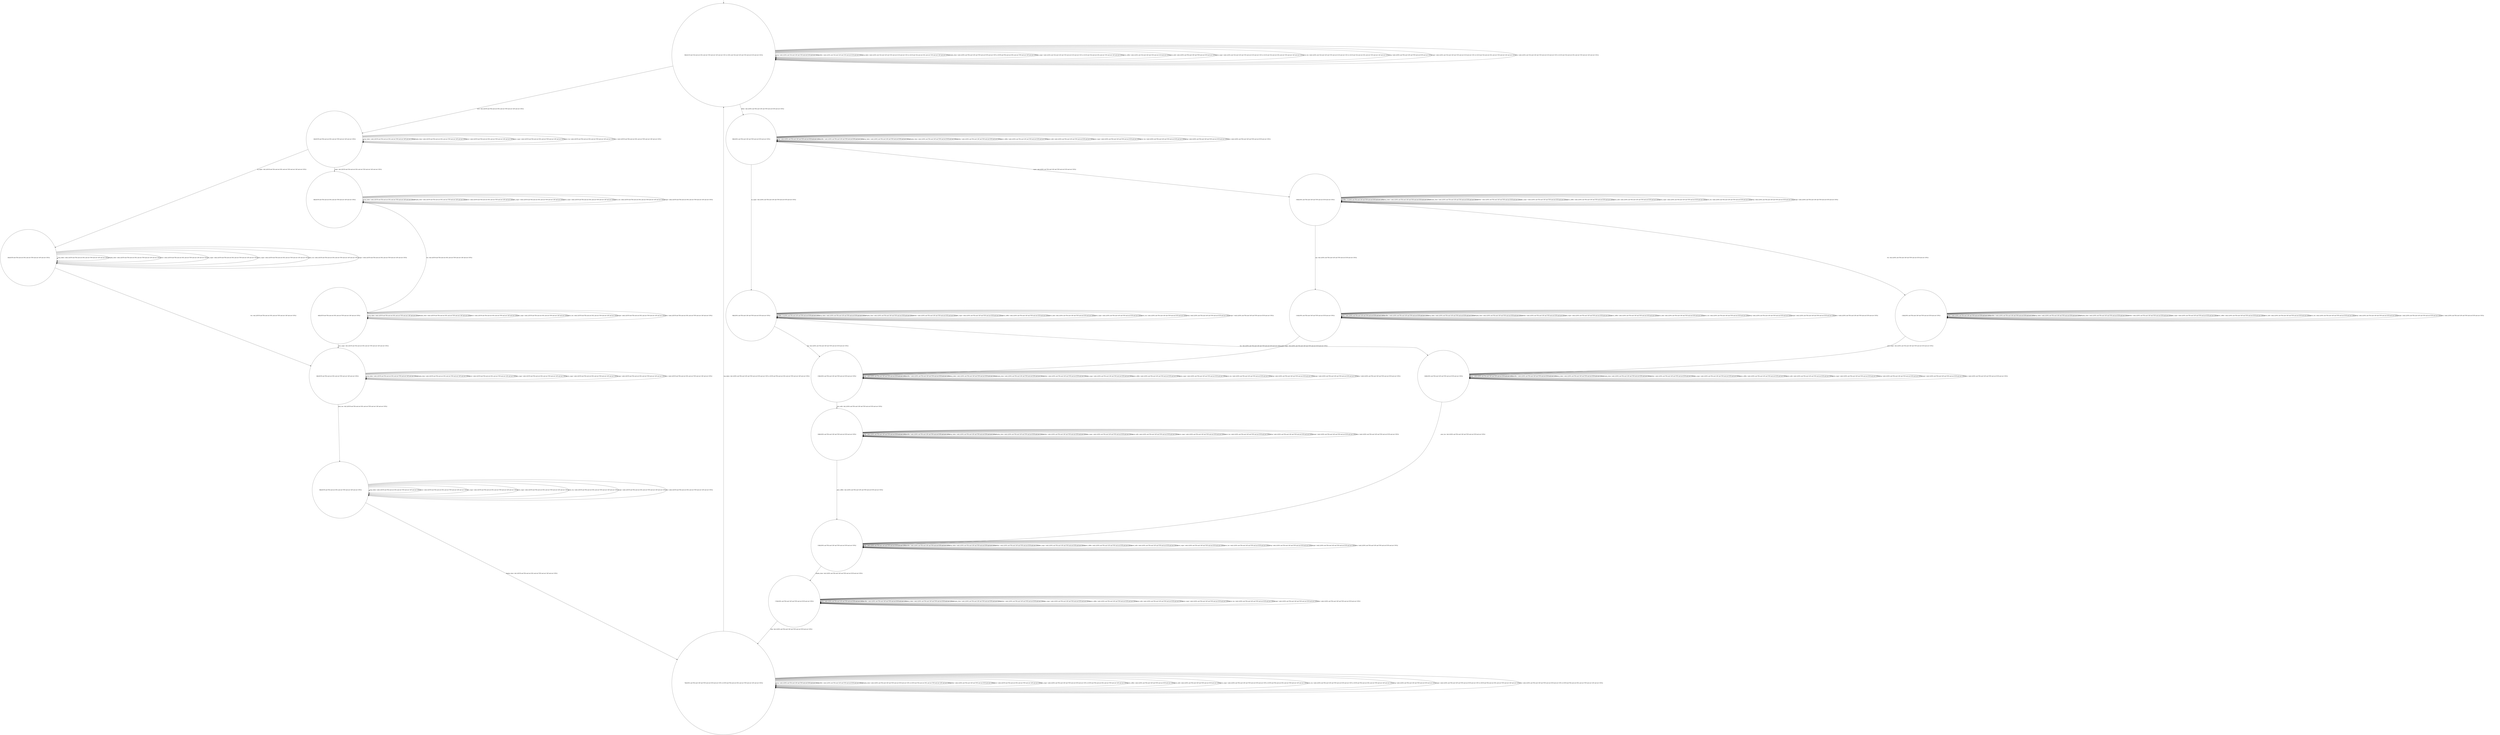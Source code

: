 digraph g {
	edge [lblstyle="above, sloped"];
	s0 [shape="circle" label="0@[((EUR and TEA and not DOL and not TON and not CAP and not COF) or (DOL and TEA and CAP and TON and not EUR and not COF))]"];
	s1 [shape="circle" label="1@[((EUR and TEA and not DOL and not TON and not CAP and not COF))]"];
	s2 [shape="circle" label="2@[((EUR and TEA and not DOL and not TON and not CAP and not COF))]"];
	s3 [shape="circle" label="3@[((EUR and TEA and not DOL and not TON and not CAP and not COF))]"];
	s4 [shape="circle" label="4@[((EUR and TEA and not DOL and not TON and not CAP and not COF))]"];
	s5 [shape="circle" label="5@[((EUR and TEA and not DOL and not TON and not CAP and not COF))]"];
	s6 [shape="circle" label="6@[((EUR and TEA and not DOL and not TON and not CAP and not COF))]"];
	s7 [shape="circle" label="7@[((DOL and TEA and CAP and TON and not EUR and not COF) or (EUR and TEA and not DOL and not TON and not CAP and not COF))]"];
	s8 [shape="circle" label="8@[((DOL and TEA and CAP and TON and not EUR and not COF))]"];
	s9 [shape="circle" label="9@[((DOL and TEA and CAP and TON and not EUR and not COF))]"];
	s10 [shape="circle" label="10@[((DOL and TEA and CAP and TON and not EUR and not COF))]"];
	s11 [shape="circle" label="11@[((DOL and TEA and CAP and TON and not EUR and not COF))]"];
	s12 [shape="circle" label="12@[((DOL and TEA and CAP and TON and not EUR and not COF))]"];
	s13 [shape="circle" label="13@[((DOL and TEA and CAP and TON and not EUR and not COF))]"];
	s14 [shape="circle" label="14@[((DOL and TEA and CAP and TON and not EUR and not COF))]"];
	s15 [shape="circle" label="15@[((DOL and TEA and CAP and TON and not EUR and not COF))]"];
	s16 [shape="circle" label="16@[((DOL and TEA and CAP and TON and not EUR and not COF))]"];
	s17 [shape="circle" label="17@[((DOL and TEA and CAP and TON and not EUR and not COF))]"];
	s0 -> s0 [label="cap / nok() [((DOL and TEA and CAP and TON and not EUR and not COF))]"];
	s0 -> s0 [label="coffee / nok() [((DOL and TEA and CAP and TON and not EUR and not COF))]"];
	s0 -> s0 [label="cup_taken / nok() [((DOL and TEA and CAP and TON and not EUR and not COF) or (EUR and TEA and not DOL and not TON and not CAP and not COF))]"];
	s0 -> s0 [label="display_done / nok() [((DOL and TEA and CAP and TON and not EUR and not COF) or (EUR and TEA and not DOL and not TON and not CAP and not COF))]"];
	s0 -> s8 [label="dollar / ok() [((DOL and TEA and CAP and TON and not EUR and not COF))]"];
	s0 -> s1 [label="euro / ok() [((EUR and TEA and not DOL and not TON and not CAP and not COF))]"];
	s0 -> s0 [label="no_sugar / nok() [((DOL and TEA and CAP and TON and not EUR and not COF) or (EUR and TEA and not DOL and not TON and not CAP and not COF))]"];
	s0 -> s0 [label="pour_coffee / nok() [((DOL and TEA and CAP and TON and not EUR and not COF))]"];
	s0 -> s0 [label="pour_milk / nok() [((DOL and TEA and CAP and TON and not EUR and not COF))]"];
	s0 -> s0 [label="pour_sugar / nok() [((DOL and TEA and CAP and TON and not EUR and not COF) or (EUR and TEA and not DOL and not TON and not CAP and not COF))]"];
	s0 -> s0 [label="pour_tea / nok() [((DOL and TEA and CAP and TON and not EUR and not COF) or (EUR and TEA and not DOL and not TON and not CAP and not COF))]"];
	s0 -> s0 [label="ring / nok() [((DOL and TEA and CAP and TON and not EUR and not COF))]"];
	s0 -> s0 [label="sugar / nok() [((DOL and TEA and CAP and TON and not EUR and not COF) or (EUR and TEA and not DOL and not TON and not CAP and not COF))]"];
	s0 -> s0 [label="tea / nok() [((DOL and TEA and CAP and TON and not EUR and not COF) or (EUR and TEA and not DOL and not TON and not CAP and not COF))]"];
	s1 -> s1 [label="cup_taken / nok() [((EUR and TEA and not DOL and not TON and not CAP and not COF))]"];
	s1 -> s1 [label="display_done / nok() [((EUR and TEA and not DOL and not TON and not CAP and not COF))]"];
	s1 -> s1 [label="euro / nok() [((EUR and TEA and not DOL and not TON and not CAP and not COF))]"];
	s1 -> s2 [label="no_sugar / ok() [((EUR and TEA and not DOL and not TON and not CAP and not COF))]"];
	s1 -> s1 [label="pour_sugar / nok() [((EUR and TEA and not DOL and not TON and not CAP and not COF))]"];
	s1 -> s1 [label="pour_tea / nok() [((EUR and TEA and not DOL and not TON and not CAP and not COF))]"];
	s1 -> s3 [label="sugar / ok() [((EUR and TEA and not DOL and not TON and not CAP and not COF))]"];
	s1 -> s1 [label="tea / nok() [((EUR and TEA and not DOL and not TON and not CAP and not COF))]"];
	s2 -> s2 [label="cup_taken / nok() [((EUR and TEA and not DOL and not TON and not CAP and not COF))]"];
	s2 -> s2 [label="display_done / nok() [((EUR and TEA and not DOL and not TON and not CAP and not COF))]"];
	s2 -> s2 [label="euro / nok() [((EUR and TEA and not DOL and not TON and not CAP and not COF))]"];
	s2 -> s2 [label="no_sugar / nok() [((EUR and TEA and not DOL and not TON and not CAP and not COF))]"];
	s2 -> s2 [label="pour_sugar / nok() [((EUR and TEA and not DOL and not TON and not CAP and not COF))]"];
	s2 -> s2 [label="pour_tea / nok() [((EUR and TEA and not DOL and not TON and not CAP and not COF))]"];
	s2 -> s2 [label="sugar / void() [((EUR and TEA and not DOL and not TON and not CAP and not COF))]"];
	s2 -> s5 [label="tea / ok() [((EUR and TEA and not DOL and not TON and not CAP and not COF))]"];
	s3 -> s3 [label="cup_taken / nok() [((EUR and TEA and not DOL and not TON and not CAP and not COF))]"];
	s3 -> s3 [label="display_done / nok() [((EUR and TEA and not DOL and not TON and not CAP and not COF))]"];
	s3 -> s3 [label="euro / nok() [((EUR and TEA and not DOL and not TON and not CAP and not COF))]"];
	s3 -> s3 [label="no_sugar / void() [((EUR and TEA and not DOL and not TON and not CAP and not COF))]"];
	s3 -> s3 [label="pour_sugar / nok() [((EUR and TEA and not DOL and not TON and not CAP and not COF))]"];
	s3 -> s3 [label="pour_tea / nok() [((EUR and TEA and not DOL and not TON and not CAP and not COF))]"];
	s3 -> s3 [label="sugar / nok() [((EUR and TEA and not DOL and not TON and not CAP and not COF))]"];
	s3 -> s4 [label="tea / ok() [((EUR and TEA and not DOL and not TON and not CAP and not COF))]"];
	s4 -> s4 [label="cup_taken / nok() [((EUR and TEA and not DOL and not TON and not CAP and not COF))]"];
	s4 -> s4 [label="display_done / nok() [((EUR and TEA and not DOL and not TON and not CAP and not COF))]"];
	s4 -> s4 [label="euro / nok() [((EUR and TEA and not DOL and not TON and not CAP and not COF))]"];
	s4 -> s4 [label="no_sugar / nok() [((EUR and TEA and not DOL and not TON and not CAP and not COF))]"];
	s4 -> s5 [label="pour_sugar / ok() [((EUR and TEA and not DOL and not TON and not CAP and not COF))]"];
	s4 -> s4 [label="pour_tea / nok() [((EUR and TEA and not DOL and not TON and not CAP and not COF))]"];
	s4 -> s4 [label="sugar / nok() [((EUR and TEA and not DOL and not TON and not CAP and not COF))]"];
	s4 -> s4 [label="tea / nok() [((EUR and TEA and not DOL and not TON and not CAP and not COF))]"];
	s5 -> s5 [label="cup_taken / nok() [((EUR and TEA and not DOL and not TON and not CAP and not COF))]"];
	s5 -> s5 [label="display_done / nok() [((EUR and TEA and not DOL and not TON and not CAP and not COF))]"];
	s5 -> s5 [label="euro / nok() [((EUR and TEA and not DOL and not TON and not CAP and not COF))]"];
	s5 -> s5 [label="no_sugar / nok() [((EUR and TEA and not DOL and not TON and not CAP and not COF))]"];
	s5 -> s5 [label="pour_sugar / nok() [((EUR and TEA and not DOL and not TON and not CAP and not COF))]"];
	s5 -> s6 [label="pour_tea / ok() [((EUR and TEA and not DOL and not TON and not CAP and not COF))]"];
	s5 -> s5 [label="sugar / nok() [((EUR and TEA and not DOL and not TON and not CAP and not COF))]"];
	s5 -> s5 [label="tea / nok() [((EUR and TEA and not DOL and not TON and not CAP and not COF))]"];
	s6 -> s6 [label="cup_taken / nok() [((EUR and TEA and not DOL and not TON and not CAP and not COF))]"];
	s6 -> s7 [label="display_done / ok() [((EUR and TEA and not DOL and not TON and not CAP and not COF))]"];
	s6 -> s6 [label="euro / nok() [((EUR and TEA and not DOL and not TON and not CAP and not COF))]"];
	s6 -> s6 [label="no_sugar / nok() [((EUR and TEA and not DOL and not TON and not CAP and not COF))]"];
	s6 -> s6 [label="pour_sugar / nok() [((EUR and TEA and not DOL and not TON and not CAP and not COF))]"];
	s6 -> s6 [label="pour_tea / nok() [((EUR and TEA and not DOL and not TON and not CAP and not COF))]"];
	s6 -> s6 [label="sugar / nok() [((EUR and TEA and not DOL and not TON and not CAP and not COF))]"];
	s6 -> s6 [label="tea / nok() [((EUR and TEA and not DOL and not TON and not CAP and not COF))]"];
	s7 -> s7 [label="cap / nok() [((DOL and TEA and CAP and TON and not EUR and not COF))]"];
	s7 -> s7 [label="coffee / nok() [((DOL and TEA and CAP and TON and not EUR and not COF))]"];
	s7 -> s0 [label="cup_taken / ok() [((DOL and TEA and CAP and TON and not EUR and not COF) or (EUR and TEA and not DOL and not TON and not CAP and not COF))]"];
	s7 -> s7 [label="display_done / nok() [((DOL and TEA and CAP and TON and not EUR and not COF) or (EUR and TEA and not DOL and not TON and not CAP and not COF))]"];
	s7 -> s7 [label="dollar / nok() [((DOL and TEA and CAP and TON and not EUR and not COF))]"];
	s7 -> s7 [label="euro / nok() [((EUR and TEA and not DOL and not TON and not CAP and not COF))]"];
	s7 -> s7 [label="no_sugar / nok() [((DOL and TEA and CAP and TON and not EUR and not COF) or (EUR and TEA and not DOL and not TON and not CAP and not COF))]"];
	s7 -> s7 [label="pour_coffee / nok() [((DOL and TEA and CAP and TON and not EUR and not COF))]"];
	s7 -> s7 [label="pour_milk / nok() [((DOL and TEA and CAP and TON and not EUR and not COF))]"];
	s7 -> s7 [label="pour_sugar / nok() [((DOL and TEA and CAP and TON and not EUR and not COF) or (EUR and TEA and not DOL and not TON and not CAP and not COF))]"];
	s7 -> s7 [label="pour_tea / nok() [((DOL and TEA and CAP and TON and not EUR and not COF) or (EUR and TEA and not DOL and not TON and not CAP and not COF))]"];
	s7 -> s7 [label="ring / nok() [((DOL and TEA and CAP and TON and not EUR and not COF))]"];
	s7 -> s7 [label="sugar / nok() [((DOL and TEA and CAP and TON and not EUR and not COF) or (EUR and TEA and not DOL and not TON and not CAP and not COF))]"];
	s7 -> s7 [label="tea / nok() [((DOL and TEA and CAP and TON and not EUR and not COF) or (EUR and TEA and not DOL and not TON and not CAP and not COF))]"];
	s8 -> s8 [label="cap / nok() [((DOL and TEA and CAP and TON and not EUR and not COF))]"];
	s8 -> s8 [label="coffee / nok() [((DOL and TEA and CAP and TON and not EUR and not COF))]"];
	s8 -> s8 [label="cup_taken / nok() [((DOL and TEA and CAP and TON and not EUR and not COF))]"];
	s8 -> s8 [label="display_done / nok() [((DOL and TEA and CAP and TON and not EUR and not COF))]"];
	s8 -> s8 [label="dollar / nok() [((DOL and TEA and CAP and TON and not EUR and not COF))]"];
	s8 -> s9 [label="no_sugar / ok() [((DOL and TEA and CAP and TON and not EUR and not COF))]"];
	s8 -> s8 [label="pour_coffee / nok() [((DOL and TEA and CAP and TON and not EUR and not COF))]"];
	s8 -> s8 [label="pour_milk / nok() [((DOL and TEA and CAP and TON and not EUR and not COF))]"];
	s8 -> s8 [label="pour_sugar / nok() [((DOL and TEA and CAP and TON and not EUR and not COF))]"];
	s8 -> s8 [label="pour_tea / nok() [((DOL and TEA and CAP and TON and not EUR and not COF))]"];
	s8 -> s8 [label="ring / nok() [((DOL and TEA and CAP and TON and not EUR and not COF))]"];
	s8 -> s10 [label="sugar / ok() [((DOL and TEA and CAP and TON and not EUR and not COF))]"];
	s8 -> s8 [label="tea / nok() [((DOL and TEA and CAP and TON and not EUR and not COF))]"];
	s9 -> s13 [label="cap / ok() [((DOL and TEA and CAP and TON and not EUR and not COF))]"];
	s9 -> s9 [label="coffee / Ω [((DOL and TEA and CAP and TON and not EUR and not COF))]"];
	s9 -> s9 [label="cup_taken / nok() [((DOL and TEA and CAP and TON and not EUR and not COF))]"];
	s9 -> s9 [label="display_done / nok() [((DOL and TEA and CAP and TON and not EUR and not COF))]"];
	s9 -> s9 [label="dollar / nok() [((DOL and TEA and CAP and TON and not EUR and not COF))]"];
	s9 -> s9 [label="no_sugar / nok() [((DOL and TEA and CAP and TON and not EUR and not COF))]"];
	s9 -> s9 [label="pour_coffee / nok() [((DOL and TEA and CAP and TON and not EUR and not COF))]"];
	s9 -> s9 [label="pour_milk / nok() [((DOL and TEA and CAP and TON and not EUR and not COF))]"];
	s9 -> s9 [label="pour_sugar / nok() [((DOL and TEA and CAP and TON and not EUR and not COF))]"];
	s9 -> s9 [label="pour_tea / nok() [((DOL and TEA and CAP and TON and not EUR and not COF))]"];
	s9 -> s9 [label="ring / nok() [((DOL and TEA and CAP and TON and not EUR and not COF))]"];
	s9 -> s9 [label="sugar / void() [((DOL and TEA and CAP and TON and not EUR and not COF))]"];
	s9 -> s14 [label="tea / ok() [((DOL and TEA and CAP and TON and not EUR and not COF))]"];
	s10 -> s11 [label="cap / ok() [((DOL and TEA and CAP and TON and not EUR and not COF))]"];
	s10 -> s10 [label="coffee / Ω [((DOL and TEA and CAP and TON and not EUR and not COF))]"];
	s10 -> s10 [label="cup_taken / nok() [((DOL and TEA and CAP and TON and not EUR and not COF))]"];
	s10 -> s10 [label="display_done / nok() [((DOL and TEA and CAP and TON and not EUR and not COF))]"];
	s10 -> s10 [label="dollar / nok() [((DOL and TEA and CAP and TON and not EUR and not COF))]"];
	s10 -> s10 [label="no_sugar / void() [((DOL and TEA and CAP and TON and not EUR and not COF))]"];
	s10 -> s10 [label="pour_coffee / nok() [((DOL and TEA and CAP and TON and not EUR and not COF))]"];
	s10 -> s10 [label="pour_milk / nok() [((DOL and TEA and CAP and TON and not EUR and not COF))]"];
	s10 -> s10 [label="pour_sugar / nok() [((DOL and TEA and CAP and TON and not EUR and not COF))]"];
	s10 -> s10 [label="pour_tea / nok() [((DOL and TEA and CAP and TON and not EUR and not COF))]"];
	s10 -> s10 [label="ring / nok() [((DOL and TEA and CAP and TON and not EUR and not COF))]"];
	s10 -> s10 [label="sugar / nok() [((DOL and TEA and CAP and TON and not EUR and not COF))]"];
	s10 -> s12 [label="tea / ok() [((DOL and TEA and CAP and TON and not EUR and not COF))]"];
	s11 -> s11 [label="cap / nok() [((DOL and TEA and CAP and TON and not EUR and not COF))]"];
	s11 -> s11 [label="coffee / void() [((DOL and TEA and CAP and TON and not EUR and not COF))]"];
	s11 -> s11 [label="cup_taken / nok() [((DOL and TEA and CAP and TON and not EUR and not COF))]"];
	s11 -> s11 [label="display_done / nok() [((DOL and TEA and CAP and TON and not EUR and not COF))]"];
	s11 -> s11 [label="dollar / nok() [((DOL and TEA and CAP and TON and not EUR and not COF))]"];
	s11 -> s11 [label="no_sugar / nok() [((DOL and TEA and CAP and TON and not EUR and not COF))]"];
	s11 -> s11 [label="pour_coffee / nok() [((DOL and TEA and CAP and TON and not EUR and not COF))]"];
	s11 -> s11 [label="pour_milk / nok() [((DOL and TEA and CAP and TON and not EUR and not COF))]"];
	s11 -> s13 [label="pour_sugar / ok() [((DOL and TEA and CAP and TON and not EUR and not COF))]"];
	s11 -> s11 [label="pour_tea / nok() [((DOL and TEA and CAP and TON and not EUR and not COF))]"];
	s11 -> s11 [label="ring / nok() [((DOL and TEA and CAP and TON and not EUR and not COF))]"];
	s11 -> s11 [label="sugar / nok() [((DOL and TEA and CAP and TON and not EUR and not COF))]"];
	s11 -> s11 [label="tea / void() [((DOL and TEA and CAP and TON and not EUR and not COF))]"];
	s12 -> s12 [label="cap / void() [((DOL and TEA and CAP and TON and not EUR and not COF))]"];
	s12 -> s12 [label="coffee / void() [((DOL and TEA and CAP and TON and not EUR and not COF))]"];
	s12 -> s12 [label="cup_taken / nok() [((DOL and TEA and CAP and TON and not EUR and not COF))]"];
	s12 -> s12 [label="display_done / nok() [((DOL and TEA and CAP and TON and not EUR and not COF))]"];
	s12 -> s12 [label="dollar / nok() [((DOL and TEA and CAP and TON and not EUR and not COF))]"];
	s12 -> s12 [label="no_sugar / nok() [((DOL and TEA and CAP and TON and not EUR and not COF))]"];
	s12 -> s12 [label="pour_coffee / nok() [((DOL and TEA and CAP and TON and not EUR and not COF))]"];
	s12 -> s12 [label="pour_milk / nok() [((DOL and TEA and CAP and TON and not EUR and not COF))]"];
	s12 -> s14 [label="pour_sugar / ok() [((DOL and TEA and CAP and TON and not EUR and not COF))]"];
	s12 -> s12 [label="pour_tea / nok() [((DOL and TEA and CAP and TON and not EUR and not COF))]"];
	s12 -> s12 [label="ring / nok() [((DOL and TEA and CAP and TON and not EUR and not COF))]"];
	s12 -> s12 [label="sugar / nok() [((DOL and TEA and CAP and TON and not EUR and not COF))]"];
	s12 -> s12 [label="tea / nok() [((DOL and TEA and CAP and TON and not EUR and not COF))]"];
	s13 -> s13 [label="cap / nok() [((DOL and TEA and CAP and TON and not EUR and not COF))]"];
	s13 -> s13 [label="coffee / void() [((DOL and TEA and CAP and TON and not EUR and not COF))]"];
	s13 -> s13 [label="cup_taken / nok() [((DOL and TEA and CAP and TON and not EUR and not COF))]"];
	s13 -> s13 [label="display_done / nok() [((DOL and TEA and CAP and TON and not EUR and not COF))]"];
	s13 -> s13 [label="dollar / nok() [((DOL and TEA and CAP and TON and not EUR and not COF))]"];
	s13 -> s13 [label="no_sugar / nok() [((DOL and TEA and CAP and TON and not EUR and not COF))]"];
	s13 -> s13 [label="pour_coffee / nok() [((DOL and TEA and CAP and TON and not EUR and not COF))]"];
	s13 -> s16 [label="pour_milk / ok() [((DOL and TEA and CAP and TON and not EUR and not COF))]"];
	s13 -> s13 [label="pour_sugar / nok() [((DOL and TEA and CAP and TON and not EUR and not COF))]"];
	s13 -> s13 [label="pour_tea / nok() [((DOL and TEA and CAP and TON and not EUR and not COF))]"];
	s13 -> s13 [label="ring / nok() [((DOL and TEA and CAP and TON and not EUR and not COF))]"];
	s13 -> s13 [label="sugar / nok() [((DOL and TEA and CAP and TON and not EUR and not COF))]"];
	s13 -> s13 [label="tea / void() [((DOL and TEA and CAP and TON and not EUR and not COF))]"];
	s14 -> s14 [label="cap / void() [((DOL and TEA and CAP and TON and not EUR and not COF))]"];
	s14 -> s14 [label="coffee / void() [((DOL and TEA and CAP and TON and not EUR and not COF))]"];
	s14 -> s14 [label="cup_taken / nok() [((DOL and TEA and CAP and TON and not EUR and not COF))]"];
	s14 -> s14 [label="display_done / nok() [((DOL and TEA and CAP and TON and not EUR and not COF))]"];
	s14 -> s14 [label="dollar / nok() [((DOL and TEA and CAP and TON and not EUR and not COF))]"];
	s14 -> s14 [label="no_sugar / nok() [((DOL and TEA and CAP and TON and not EUR and not COF))]"];
	s14 -> s14 [label="pour_coffee / nok() [((DOL and TEA and CAP and TON and not EUR and not COF))]"];
	s14 -> s14 [label="pour_milk / nok() [((DOL and TEA and CAP and TON and not EUR and not COF))]"];
	s14 -> s14 [label="pour_sugar / nok() [((DOL and TEA and CAP and TON and not EUR and not COF))]"];
	s14 -> s15 [label="pour_tea / ok() [((DOL and TEA and CAP and TON and not EUR and not COF))]"];
	s14 -> s14 [label="ring / nok() [((DOL and TEA and CAP and TON and not EUR and not COF))]"];
	s14 -> s14 [label="sugar / nok() [((DOL and TEA and CAP and TON and not EUR and not COF))]"];
	s14 -> s14 [label="tea / nok() [((DOL and TEA and CAP and TON and not EUR and not COF))]"];
	s15 -> s15 [label="cap / nok() [((DOL and TEA and CAP and TON and not EUR and not COF))]"];
	s15 -> s15 [label="coffee / nok() [((DOL and TEA and CAP and TON and not EUR and not COF))]"];
	s15 -> s15 [label="cup_taken / nok() [((DOL and TEA and CAP and TON and not EUR and not COF))]"];
	s15 -> s17 [label="display_done / ok() [((DOL and TEA and CAP and TON and not EUR and not COF))]"];
	s15 -> s15 [label="dollar / nok() [((DOL and TEA and CAP and TON and not EUR and not COF))]"];
	s15 -> s15 [label="no_sugar / nok() [((DOL and TEA and CAP and TON and not EUR and not COF))]"];
	s15 -> s15 [label="pour_coffee / nok() [((DOL and TEA and CAP and TON and not EUR and not COF))]"];
	s15 -> s15 [label="pour_milk / nok() [((DOL and TEA and CAP and TON and not EUR and not COF))]"];
	s15 -> s15 [label="pour_sugar / nok() [((DOL and TEA and CAP and TON and not EUR and not COF))]"];
	s15 -> s15 [label="pour_tea / nok() [((DOL and TEA and CAP and TON and not EUR and not COF))]"];
	s15 -> s15 [label="ring / nok() [((DOL and TEA and CAP and TON and not EUR and not COF))]"];
	s15 -> s15 [label="sugar / nok() [((DOL and TEA and CAP and TON and not EUR and not COF))]"];
	s15 -> s15 [label="tea / nok() [((DOL and TEA and CAP and TON and not EUR and not COF))]"];
	s16 -> s16 [label="cap / nok() [((DOL and TEA and CAP and TON and not EUR and not COF))]"];
	s16 -> s16 [label="coffee / nok() [((DOL and TEA and CAP and TON and not EUR and not COF))]"];
	s16 -> s16 [label="cup_taken / nok() [((DOL and TEA and CAP and TON and not EUR and not COF))]"];
	s16 -> s16 [label="display_done / nok() [((DOL and TEA and CAP and TON and not EUR and not COF))]"];
	s16 -> s16 [label="dollar / nok() [((DOL and TEA and CAP and TON and not EUR and not COF))]"];
	s16 -> s16 [label="no_sugar / nok() [((DOL and TEA and CAP and TON and not EUR and not COF))]"];
	s16 -> s15 [label="pour_coffee / ok() [((DOL and TEA and CAP and TON and not EUR and not COF))]"];
	s16 -> s16 [label="pour_milk / nok() [((DOL and TEA and CAP and TON and not EUR and not COF))]"];
	s16 -> s16 [label="pour_sugar / nok() [((DOL and TEA and CAP and TON and not EUR and not COF))]"];
	s16 -> s16 [label="pour_tea / nok() [((DOL and TEA and CAP and TON and not EUR and not COF))]"];
	s16 -> s16 [label="ring / nok() [((DOL and TEA and CAP and TON and not EUR and not COF))]"];
	s16 -> s16 [label="sugar / nok() [((DOL and TEA and CAP and TON and not EUR and not COF))]"];
	s16 -> s16 [label="tea / nok() [((DOL and TEA and CAP and TON and not EUR and not COF))]"];
	s17 -> s17 [label="cap / nok() [((DOL and TEA and CAP and TON and not EUR and not COF))]"];
	s17 -> s17 [label="coffee / nok() [((DOL and TEA and CAP and TON and not EUR and not COF))]"];
	s17 -> s17 [label="cup_taken / nok() [((DOL and TEA and CAP and TON and not EUR and not COF))]"];
	s17 -> s17 [label="display_done / nok() [((DOL and TEA and CAP and TON and not EUR and not COF))]"];
	s17 -> s17 [label="dollar / nok() [((DOL and TEA and CAP and TON and not EUR and not COF))]"];
	s17 -> s17 [label="no_sugar / nok() [((DOL and TEA and CAP and TON and not EUR and not COF))]"];
	s17 -> s17 [label="pour_coffee / nok() [((DOL and TEA and CAP and TON and not EUR and not COF))]"];
	s17 -> s17 [label="pour_milk / nok() [((DOL and TEA and CAP and TON and not EUR and not COF))]"];
	s17 -> s17 [label="pour_sugar / nok() [((DOL and TEA and CAP and TON and not EUR and not COF))]"];
	s17 -> s17 [label="pour_tea / nok() [((DOL and TEA and CAP and TON and not EUR and not COF))]"];
	s17 -> s7 [label="ring / ok() [((DOL and TEA and CAP and TON and not EUR and not COF))]"];
	s17 -> s17 [label="sugar / nok() [((DOL and TEA and CAP and TON and not EUR and not COF))]"];
	s17 -> s17 [label="tea / nok() [((DOL and TEA and CAP and TON and not EUR and not COF))]"];
	__start0 [label="" shape="none" width="0" height="0"];
	__start0 -> s0;
}